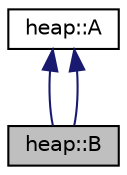 digraph "heap::B"
{
  edge [fontname="Helvetica",fontsize="10",labelfontname="Helvetica",labelfontsize="10"];
  node [fontname="Helvetica",fontsize="10",shape=record];
  Node1 [label="heap::B",height=0.2,width=0.4,color="black", fillcolor="grey75", style="filled", fontcolor="black"];
  Node2 -> Node1 [dir="back",color="midnightblue",fontsize="10",style="solid",fontname="Helvetica"];
  Node2 [label="heap::A",height=0.2,width=0.4,color="black", fillcolor="white", style="filled",URL="$classheap_1_1A.html"];
  Node2 -> Node1 [dir="back",color="midnightblue",fontsize="10",style="solid",fontname="Helvetica"];
}
